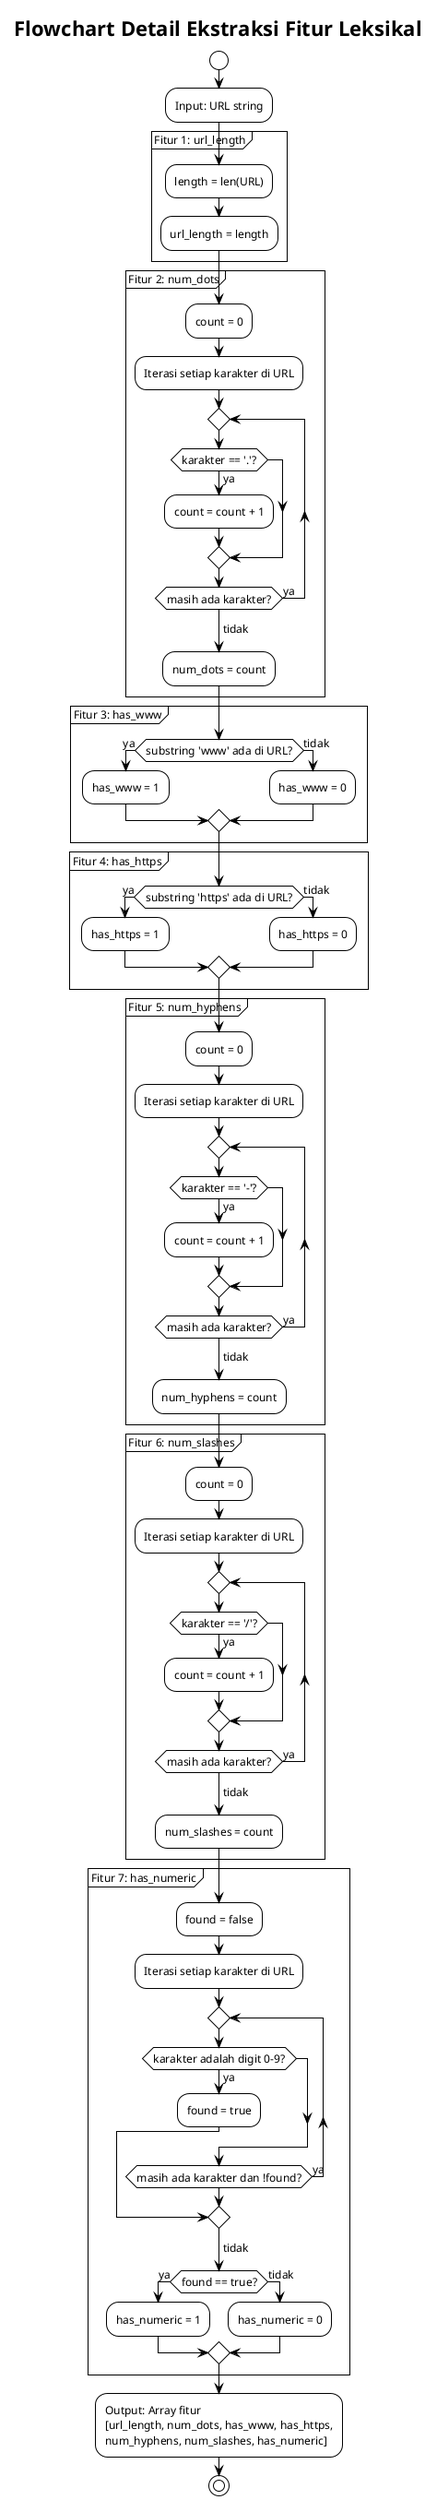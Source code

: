 @startuml
!theme plain
skinparam defaultFontName Times New Roman
skinparam defaultFontSize 12

title Flowchart Detail Ekstraksi Fitur Leksikal

start

:Input: URL string;

partition "Fitur 1: url_length" {
  :length = len(URL);
  :url_length = length;
}

partition "Fitur 2: num_dots" {
  :count = 0;
  :Iterasi setiap karakter di URL;
  repeat
    if (karakter == '.'?) then (ya)
      :count = count + 1;
    endif
  repeat while (masih ada karakter?) is (ya)
  ->tidak;
  :num_dots = count;
}

partition "Fitur 3: has_www" {
  if (substring 'www' ada di URL?) then (ya)
    :has_www = 1;
  else (tidak)
    :has_www = 0;
  endif
}

partition "Fitur 4: has_https" {
  if (substring 'https' ada di URL?) then (ya)
    :has_https = 1;
  else (tidak)
    :has_https = 0;
  endif
}

partition "Fitur 5: num_hyphens" {
  :count = 0;
  :Iterasi setiap karakter di URL;
  repeat
    if (karakter == '-'?) then (ya)
      :count = count + 1;
    endif
  repeat while (masih ada karakter?) is (ya)
  ->tidak;
  :num_hyphens = count;
}

partition "Fitur 6: num_slashes" {
  :count = 0;
  :Iterasi setiap karakter di URL;
  repeat
    if (karakter == '/'?) then (ya)
      :count = count + 1;
    endif
  repeat while (masih ada karakter?) is (ya)
  ->tidak;
  :num_slashes = count;
}

partition "Fitur 7: has_numeric" {
  :found = false;
  :Iterasi setiap karakter di URL;
  repeat
    if (karakter adalah digit 0-9?) then (ya)
      :found = true;
      break;
    endif
  repeat while (masih ada karakter dan !found?) is (ya)
  ->tidak;
  
  if (found == true?) then (ya)
    :has_numeric = 1;
  else (tidak)
    :has_numeric = 0;
  endif
}

:Output: Array fitur
[url_length, num_dots, has_www, has_https,
num_hyphens, num_slashes, has_numeric];

stop

@enduml
